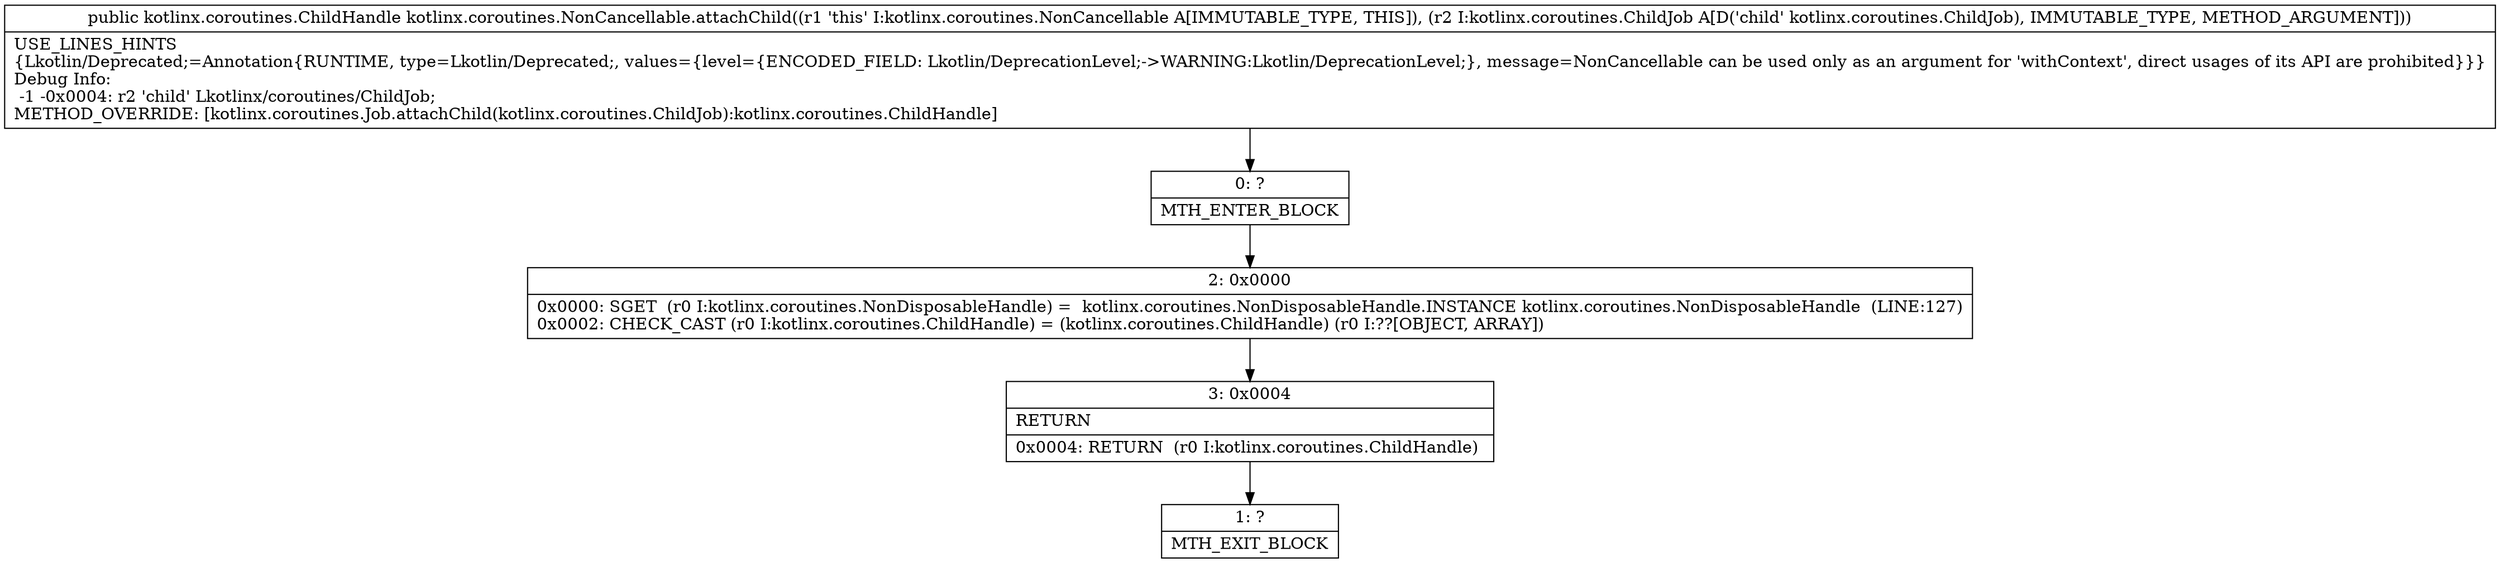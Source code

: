 digraph "CFG forkotlinx.coroutines.NonCancellable.attachChild(Lkotlinx\/coroutines\/ChildJob;)Lkotlinx\/coroutines\/ChildHandle;" {
Node_0 [shape=record,label="{0\:\ ?|MTH_ENTER_BLOCK\l}"];
Node_2 [shape=record,label="{2\:\ 0x0000|0x0000: SGET  (r0 I:kotlinx.coroutines.NonDisposableHandle) =  kotlinx.coroutines.NonDisposableHandle.INSTANCE kotlinx.coroutines.NonDisposableHandle  (LINE:127)\l0x0002: CHECK_CAST (r0 I:kotlinx.coroutines.ChildHandle) = (kotlinx.coroutines.ChildHandle) (r0 I:??[OBJECT, ARRAY]) \l}"];
Node_3 [shape=record,label="{3\:\ 0x0004|RETURN\l|0x0004: RETURN  (r0 I:kotlinx.coroutines.ChildHandle) \l}"];
Node_1 [shape=record,label="{1\:\ ?|MTH_EXIT_BLOCK\l}"];
MethodNode[shape=record,label="{public kotlinx.coroutines.ChildHandle kotlinx.coroutines.NonCancellable.attachChild((r1 'this' I:kotlinx.coroutines.NonCancellable A[IMMUTABLE_TYPE, THIS]), (r2 I:kotlinx.coroutines.ChildJob A[D('child' kotlinx.coroutines.ChildJob), IMMUTABLE_TYPE, METHOD_ARGUMENT]))  | USE_LINES_HINTS\l\{Lkotlin\/Deprecated;=Annotation\{RUNTIME, type=Lkotlin\/Deprecated;, values=\{level=\{ENCODED_FIELD: Lkotlin\/DeprecationLevel;\-\>WARNING:Lkotlin\/DeprecationLevel;\}, message=NonCancellable can be used only as an argument for 'withContext', direct usages of its API are prohibited\}\}\}\lDebug Info:\l  \-1 \-0x0004: r2 'child' Lkotlinx\/coroutines\/ChildJob;\lMETHOD_OVERRIDE: [kotlinx.coroutines.Job.attachChild(kotlinx.coroutines.ChildJob):kotlinx.coroutines.ChildHandle]\l}"];
MethodNode -> Node_0;Node_0 -> Node_2;
Node_2 -> Node_3;
Node_3 -> Node_1;
}

